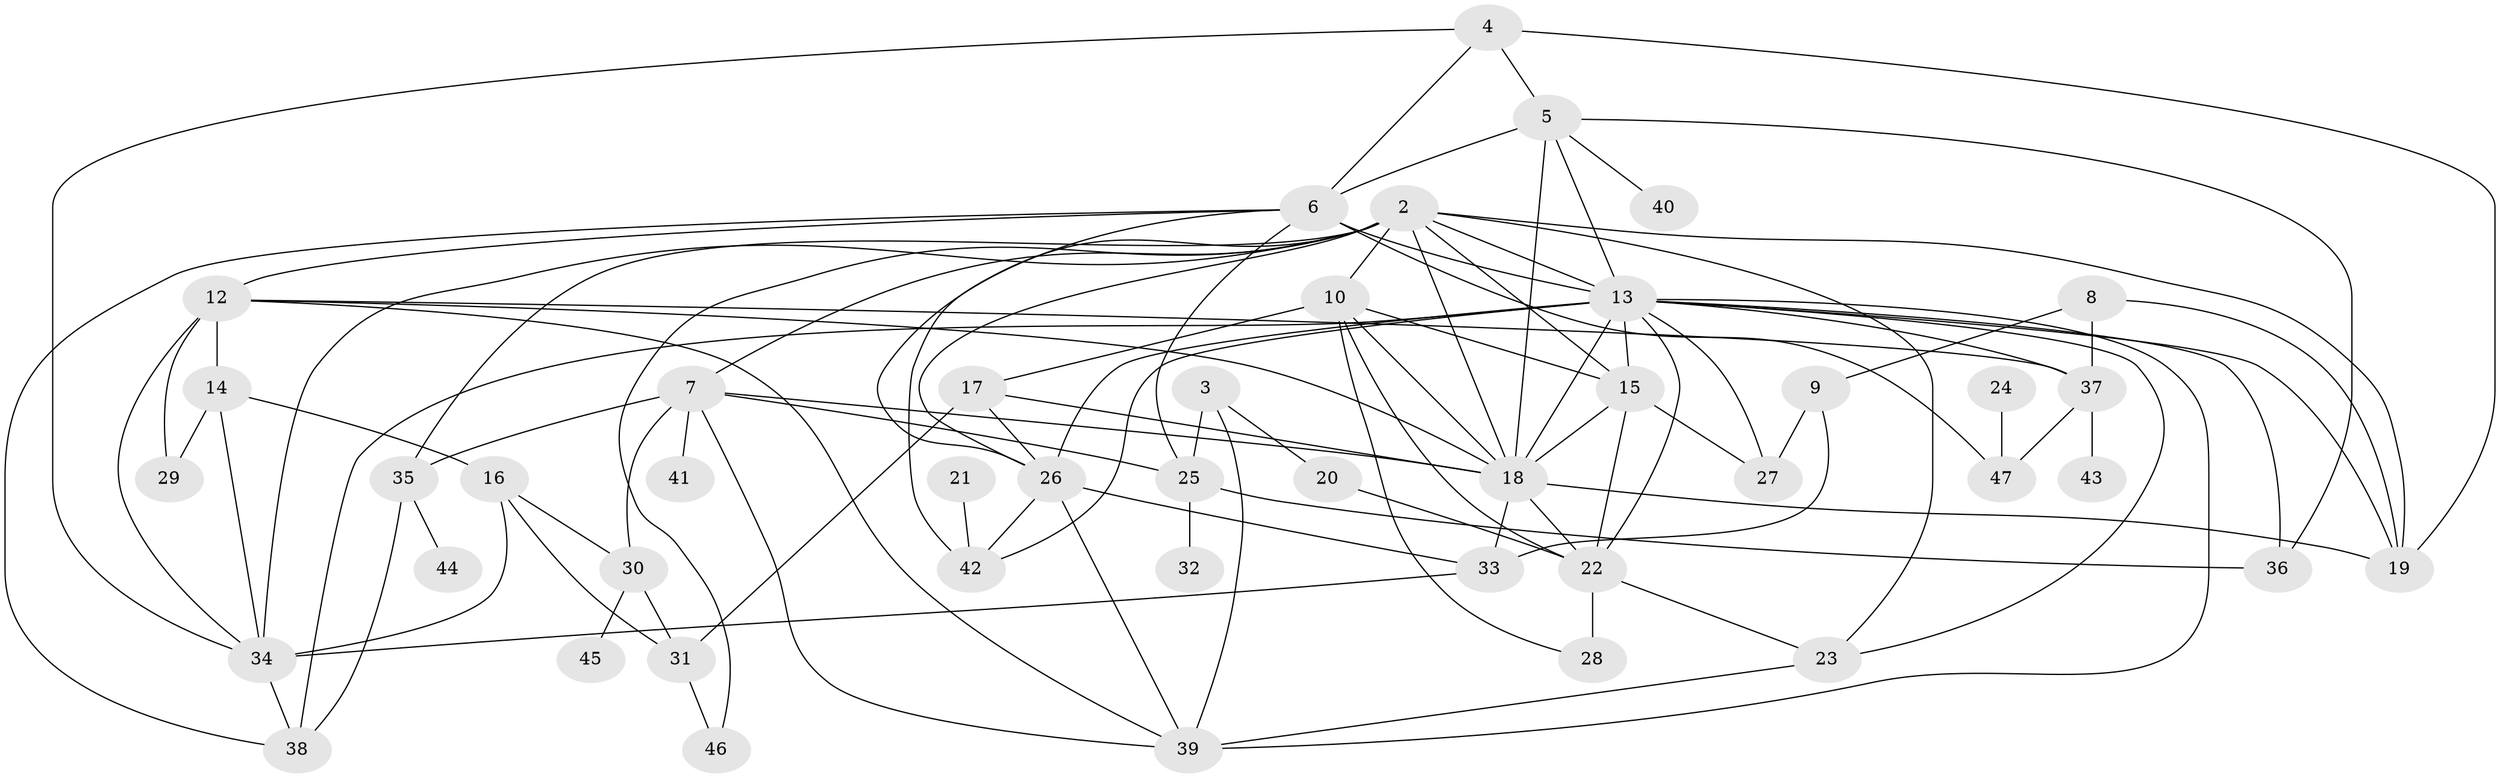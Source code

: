// original degree distribution, {0: 0.031578947368421054, 4: 0.17894736842105263, 2: 0.16842105263157894, 5: 0.16842105263157894, 7: 0.042105263157894736, 3: 0.25263157894736843, 1: 0.12631578947368421, 6: 0.021052631578947368, 8: 0.010526315789473684}
// Generated by graph-tools (version 1.1) at 2025/48/03/04/25 22:48:25]
// undirected, 45 vertices, 99 edges
graph export_dot {
  node [color=gray90,style=filled];
  2;
  3;
  4;
  5;
  6;
  7;
  8;
  9;
  10;
  12;
  13;
  14;
  15;
  16;
  17;
  18;
  19;
  20;
  21;
  22;
  23;
  24;
  25;
  26;
  27;
  28;
  29;
  30;
  31;
  32;
  33;
  34;
  35;
  36;
  37;
  38;
  39;
  40;
  41;
  42;
  43;
  44;
  45;
  46;
  47;
  2 -- 7 [weight=1.0];
  2 -- 10 [weight=1.0];
  2 -- 13 [weight=2.0];
  2 -- 15 [weight=1.0];
  2 -- 18 [weight=1.0];
  2 -- 19 [weight=1.0];
  2 -- 23 [weight=1.0];
  2 -- 26 [weight=1.0];
  2 -- 34 [weight=1.0];
  2 -- 35 [weight=1.0];
  2 -- 42 [weight=1.0];
  2 -- 46 [weight=1.0];
  3 -- 20 [weight=1.0];
  3 -- 25 [weight=1.0];
  3 -- 39 [weight=1.0];
  4 -- 5 [weight=1.0];
  4 -- 6 [weight=1.0];
  4 -- 19 [weight=1.0];
  4 -- 34 [weight=1.0];
  5 -- 6 [weight=3.0];
  5 -- 13 [weight=2.0];
  5 -- 18 [weight=2.0];
  5 -- 36 [weight=1.0];
  5 -- 40 [weight=1.0];
  6 -- 12 [weight=1.0];
  6 -- 13 [weight=1.0];
  6 -- 25 [weight=1.0];
  6 -- 26 [weight=1.0];
  6 -- 38 [weight=1.0];
  6 -- 47 [weight=1.0];
  7 -- 18 [weight=1.0];
  7 -- 25 [weight=1.0];
  7 -- 30 [weight=1.0];
  7 -- 35 [weight=1.0];
  7 -- 39 [weight=1.0];
  7 -- 41 [weight=1.0];
  8 -- 9 [weight=1.0];
  8 -- 19 [weight=1.0];
  8 -- 37 [weight=1.0];
  9 -- 27 [weight=1.0];
  9 -- 33 [weight=1.0];
  10 -- 15 [weight=1.0];
  10 -- 17 [weight=1.0];
  10 -- 18 [weight=1.0];
  10 -- 22 [weight=1.0];
  10 -- 28 [weight=1.0];
  12 -- 14 [weight=1.0];
  12 -- 18 [weight=1.0];
  12 -- 29 [weight=1.0];
  12 -- 34 [weight=1.0];
  12 -- 37 [weight=1.0];
  12 -- 39 [weight=1.0];
  13 -- 15 [weight=1.0];
  13 -- 18 [weight=1.0];
  13 -- 19 [weight=1.0];
  13 -- 22 [weight=2.0];
  13 -- 23 [weight=1.0];
  13 -- 26 [weight=1.0];
  13 -- 27 [weight=1.0];
  13 -- 36 [weight=1.0];
  13 -- 37 [weight=1.0];
  13 -- 38 [weight=1.0];
  13 -- 39 [weight=1.0];
  13 -- 42 [weight=1.0];
  14 -- 16 [weight=1.0];
  14 -- 29 [weight=1.0];
  14 -- 34 [weight=1.0];
  15 -- 18 [weight=1.0];
  15 -- 22 [weight=1.0];
  15 -- 27 [weight=1.0];
  16 -- 30 [weight=1.0];
  16 -- 31 [weight=1.0];
  16 -- 34 [weight=1.0];
  17 -- 18 [weight=1.0];
  17 -- 26 [weight=2.0];
  17 -- 31 [weight=1.0];
  18 -- 19 [weight=1.0];
  18 -- 22 [weight=1.0];
  18 -- 33 [weight=1.0];
  20 -- 22 [weight=1.0];
  21 -- 42 [weight=1.0];
  22 -- 23 [weight=1.0];
  22 -- 28 [weight=2.0];
  23 -- 39 [weight=1.0];
  24 -- 47 [weight=1.0];
  25 -- 32 [weight=1.0];
  25 -- 36 [weight=1.0];
  26 -- 33 [weight=1.0];
  26 -- 39 [weight=1.0];
  26 -- 42 [weight=1.0];
  30 -- 31 [weight=1.0];
  30 -- 45 [weight=1.0];
  31 -- 46 [weight=1.0];
  33 -- 34 [weight=1.0];
  34 -- 38 [weight=1.0];
  35 -- 38 [weight=1.0];
  35 -- 44 [weight=1.0];
  37 -- 43 [weight=1.0];
  37 -- 47 [weight=1.0];
}
